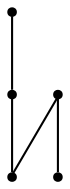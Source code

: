 graph {
  node [shape=point,comment="{\"directed\":false,\"doi\":\"10.4230/LIPIcs.GD.2024.12\",\"figure\":\"7 (3)\"}"]

  v0 [pos="1788.584248457552,1076.3551683594173"]
  v1 [pos="1621.87166498838,1076.3551683594173"]
  v2 [pos="1555.1866316007113,1076.3551683594173"]
  v3 [pos="1388.4740481315393,1076.3551683594173"]
  v4 [pos="1855.2692818452206,1076.3551683594173"]

  v0 -- v1 [id="-1",pos="1788.584248457552,1076.3551683594173 1788.5842802554537,1109.6896889163802 1771.9130219085364,1122.1901341252412 1755.2417635616193,1128.4403567296717 1738.570505214702,1134.690579334102 1721.8992468677848,1134.690579334102 1705.2279885208677,1134.690579334102 1688.5567301739504,1134.690579334102 1671.8854718270334,1134.690579334102 1655.214213480116,1128.4403567296717 1638.542955133199,1122.1901341252412 1621.8716967862817,1109.6896889163802 1621.87166498838,1076.3551683594173"]
  v2 -- v1 [id="-5",pos="1555.1866316007113,1076.3551683594173 1621.87166498838,1076.3551683594173 1621.87166498838,1076.3551683594173 1621.87166498838,1076.3551683594173"]
  v3 -- v2 [id="-10",pos="1388.4740481315393,1076.3551683594173 1388.4740799294411,1109.6896889163802 1405.1453382763584,1122.1901341252412 1421.8165966232755,1128.4403567296717 1438.4878549701928,1134.690579334102 1455.1591133171098,1134.690579334102 1471.830371664027,1134.690579334102 1488.5016300109444,1134.690579334102 1505.1728883578614,1134.690579334102 1521.8441467047787,1128.4403567296717 1538.5154050516958,1122.1901341252412 1555.186663398613,1109.6896889163802 1555.1866316007113,1076.3551683594173"]
  v0 -- v4 [id="-11",pos="1788.584248457552,1076.3551683594173 1855.2692818452206,1076.3551683594173 1855.2692818452206,1076.3551683594173 1855.2692818452206,1076.3551683594173"]
}